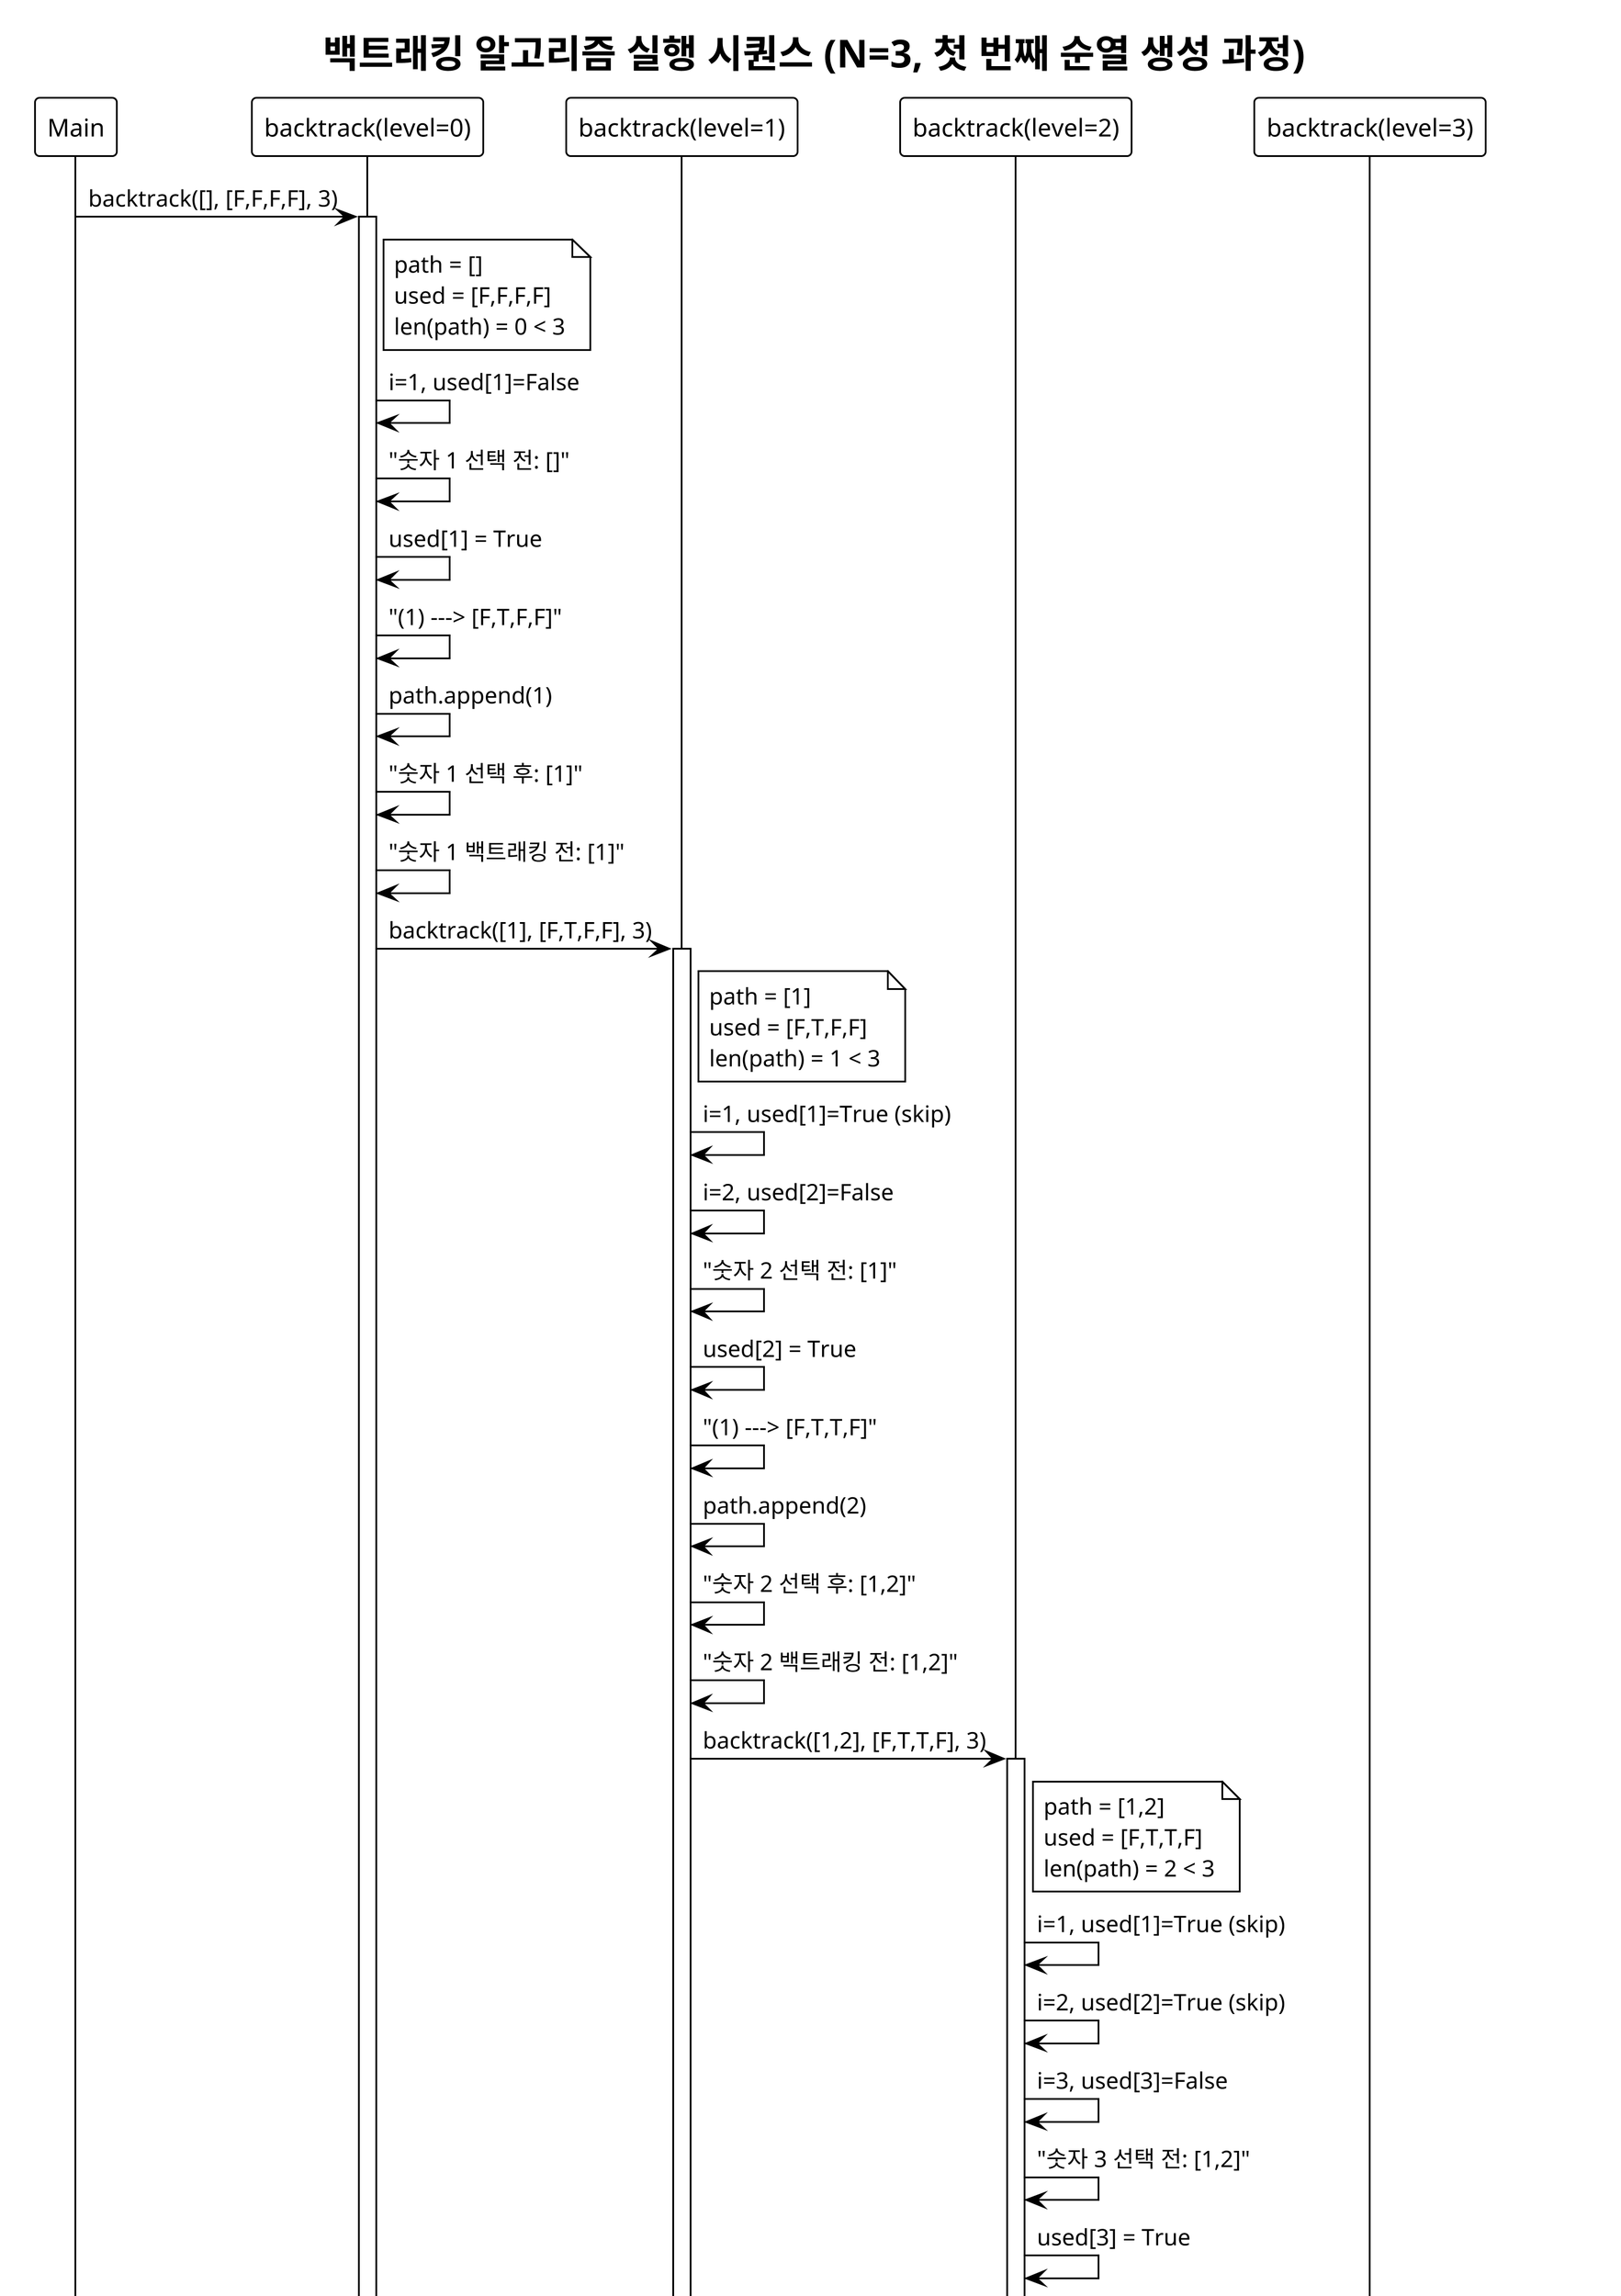 @startuml backtrack_sequence
skinparam dpi 300
!theme plain

' 한글 폰트 설정
skinparam defaultFontName "Malgun Gothic"
skinparam titleFontName "Malgun Gothic"
skinparam noteFontName "Malgun Gothic"
skinparam legendFontName "Malgun Gothic"

title 백트래킹 알고리즘 실행 시퀀스 (N=3, 첫 번째 순열 생성 과정)

participant "Main" as M
participant "backtrack(level=0)" as B0
participant "backtrack(level=1)" as B1
participant "backtrack(level=2)" as B2
participant "backtrack(level=3)" as B3

M -> B0: backtrack([], [F,F,F,F], 3)
activate B0

note right of B0
  path = []
  used = [F,F,F,F]
  len(path) = 0 < 3
end note

B0 -> B0: i=1, used[1]=False
B0 -> B0: "숫자 1 선택 전: []"
B0 -> B0: used[1] = True
B0 -> B0: "(1) ---> [F,T,F,F]"
B0 -> B0: path.append(1)
B0 -> B0: "숫자 1 선택 후: [1]"
B0 -> B0: "숫자 1 백트래킹 전: [1]"

B0 -> B1: backtrack([1], [F,T,F,F], 3)
activate B1

note right of B1
  path = [1]
  used = [F,T,F,F]
  len(path) = 1 < 3
end note

B1 -> B1: i=1, used[1]=True (skip)
B1 -> B1: i=2, used[2]=False
B1 -> B1: "숫자 2 선택 전: [1]"
B1 -> B1: used[2] = True
B1 -> B1: "(1) ---> [F,T,T,F]"
B1 -> B1: path.append(2)
B1 -> B1: "숫자 2 선택 후: [1,2]"
B1 -> B1: "숫자 2 백트래킹 전: [1,2]"

B1 -> B2: backtrack([1,2], [F,T,T,F], 3)
activate B2

note right of B2
  path = [1,2]
  used = [F,T,T,F]
  len(path) = 2 < 3
end note

B2 -> B2: i=1, used[1]=True (skip)
B2 -> B2: i=2, used[2]=True (skip)
B2 -> B2: i=3, used[3]=False
B2 -> B2: "숫자 3 선택 전: [1,2]"
B2 -> B2: used[3] = True
B2 -> B2: "(1) ---> [F,T,T,T]"
B2 -> B2: path.append(3)
B2 -> B2: "숫자 3 선택 후: [1,2,3]"
B2 -> B2: "숫자 3 백트래킹 전: [1,2,3]"

B2 -> B3: backtrack([1,2,3], [F,T,T,T], 3)
activate B3

note right of B3
  path = [1,2,3]
  len(path) = 3 == N
  종료 조건 만족!
end note

B3 -> B3: "결과: [1,2,3]"
B3 -> B2: return
deactivate B3

B2 -> B2: path.pop() → path = [1,2]
B2 -> B2: used[3] = False
B2 -> B2: "(2) ---> [F,T,T,F]"
B2 -> B2: "숫자 3 백트래킹 후: [1,2]"
B2 -> B1: return
deactivate B2

B1 -> B1: path.pop() → path = [1]
B1 -> B1: used[2] = False
B1 -> B1: "(2) ---> [F,T,F,F]"
B1 -> B1: "숫자 2 백트래킹 후: [1]"

B1 -> B1: i=3, used[3]=False
note right of B1: 다음 숫자 3으로 계속 진행...

@enduml
